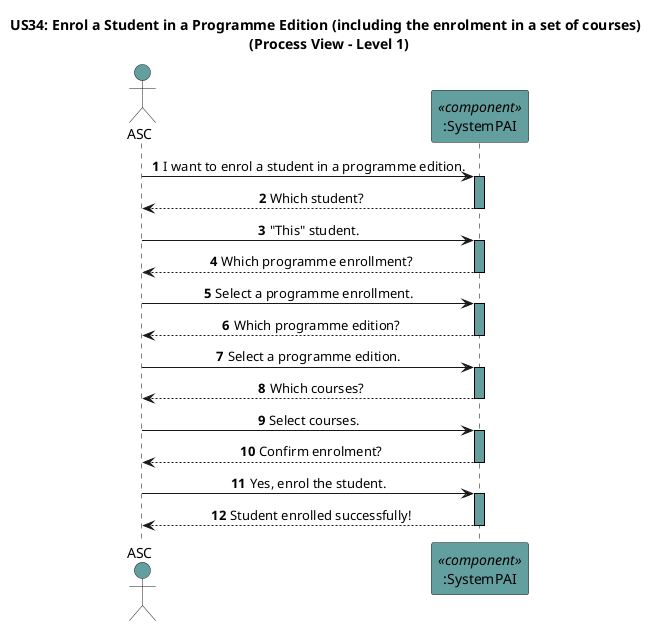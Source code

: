 @startuml

' US34 - Enrol a Student in a Programme Edition (including the enrolment in a set of courses)
' Process View - Level 1 (C4 Level 1 Style)

autonumber

skinparam sequence {
   LifelineBorderColor black
   LifelineBackgroundColor 639f9f
}

skinparam DefaultTextAlignment center

title US34: Enrol a Student in a Programme Edition (including the enrolment in a set of courses) \n (Process View - Level 1)

actor ASC #639f9f
participant ":SystemPAI" as System <<component>> #639f9f

ASC -> System ++: I want to enrol a student in a programme edition.
System --> ASC--: Which student?
ASC -> System++: "This" student.

System --> ASC --: Which programme enrollment?

ASC -> System ++: Select a programme enrollment.
System --> ASC --: Which programme edition?
ASC -> System ++: Select a programme edition.

System --> ASC--: Which courses?
ASC -> System++: Select courses.

System --> ASC--: Confirm enrolment?
ASC -> System ++: Yes, enrol the student.

System --> ASC --: Student enrolled successfully!

@enduml

